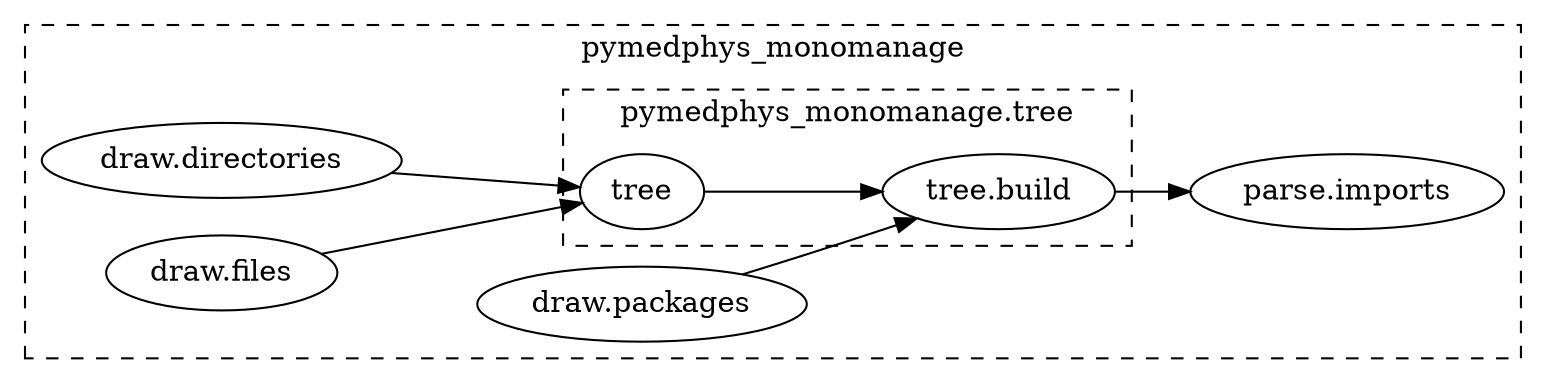 strict digraph  {
    rankdir = LR;

    subgraph cluster_0 {
        "pymedphys_monomanage.draw.directories";
"pymedphys_monomanage.draw.files";
"pymedphys_monomanage.draw.packages";
"pymedphys_monomanage.parse.imports";
        label = "pymedphys_monomanage";
        style = dashed;

        subgraph cluster_1 {
            { rank = same; "pymedphys_monomanage.tree.build"; }
            { rank = same; "pymedphys_monomanage.tree"; }

            label = "pymedphys_monomanage.tree"
        }
    }

    "pymedphys_monomanage.draw.directories" [label="draw.directories"];
    "pymedphys_monomanage.draw.files" [label="draw.files"];
    "pymedphys_monomanage.draw.packages" [label="draw.packages"];
    "pymedphys_monomanage.parse.imports" [label="parse.imports"];
    "pymedphys_monomanage.tree" [label="tree"];
    "pymedphys_monomanage.tree.build" [label="tree.build"];

    "pymedphys_monomanage.tree" -> "pymedphys_monomanage.tree.build";
    "pymedphys_monomanage.draw.directories" -> "pymedphys_monomanage.tree";
    "pymedphys_monomanage.draw.files" -> "pymedphys_monomanage.tree";
    "pymedphys_monomanage.tree.build" -> "pymedphys_monomanage.parse.imports";
    "pymedphys_monomanage.draw.packages" -> "pymedphys_monomanage.tree.build";
    "pymedphys_monomanage.tree" -> "pymedphys_monomanage.tree.build";
}
